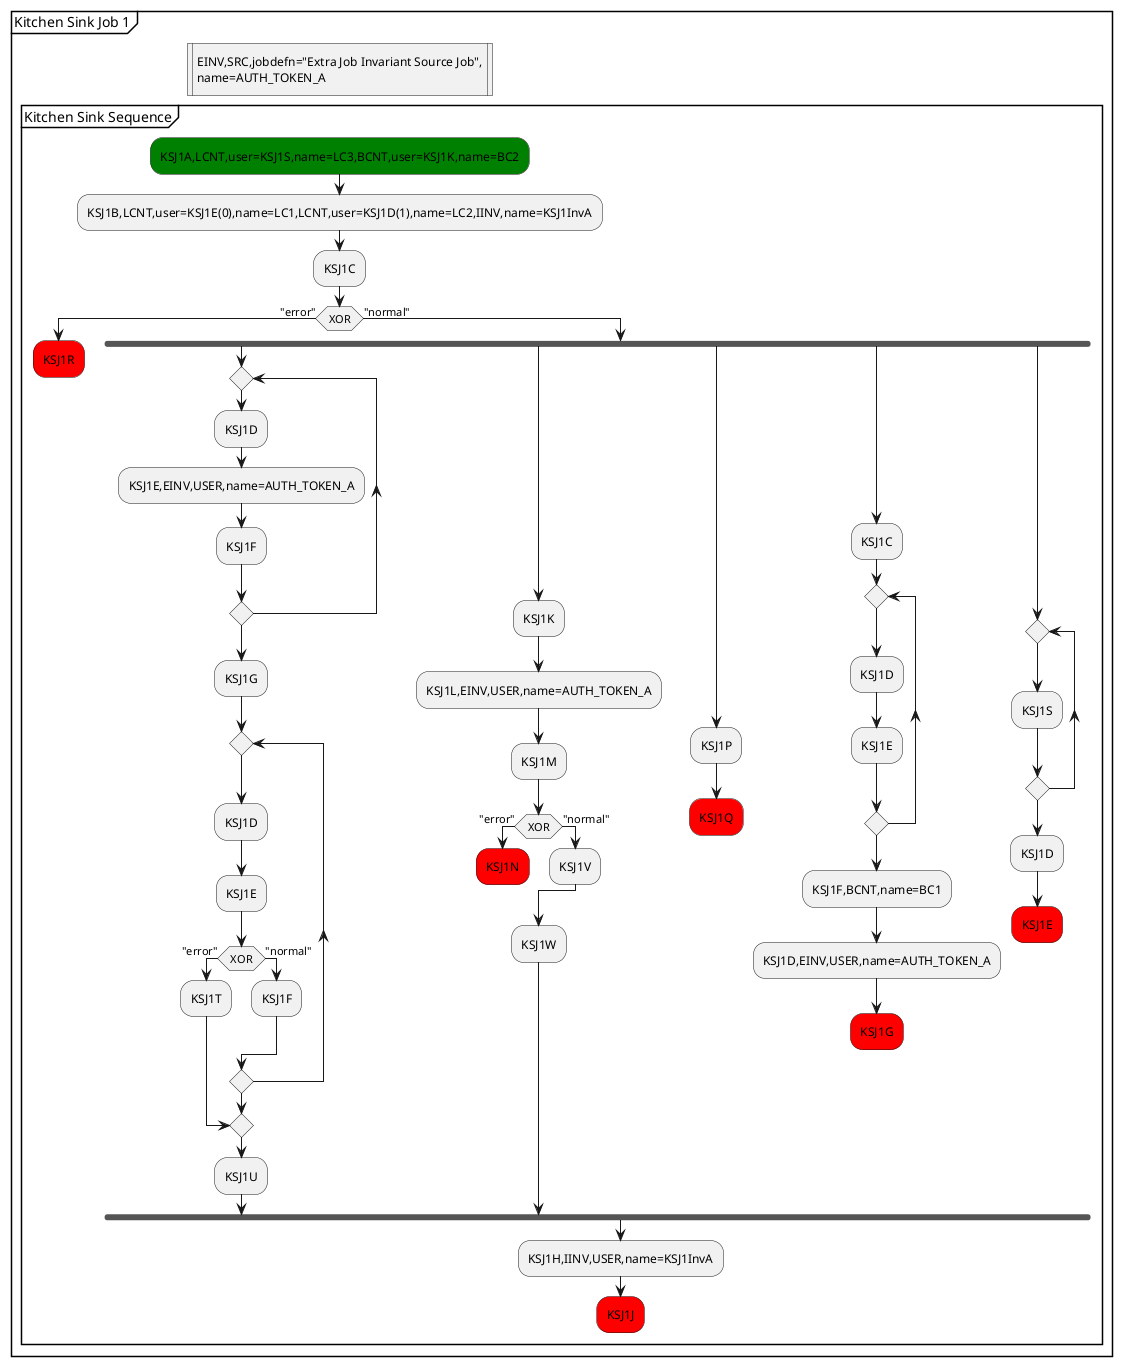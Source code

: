 @startuml

partition "Kitchen Sink Job 1" {
 :EINV,SRC,jobdefn="Extra Job Invariant Source Job",
 name=AUTH_TOKEN_A|
 detach
group "Kitchen Sink Sequence"

  #green:KSJ1A,LCNT,user=KSJ1S,name=LC3,BCNT,user=KSJ1K,name=BC2;
  :KSJ1B,LCNT,user=KSJ1E(0),name=LC1,LCNT,user=KSJ1D(1),name=LC2,IINV,name=KSJ1InvA;
  :KSJ1C;
  if (XOR) then ("error")
    #red:KSJ1R;
    detach
  else ("normal")
    fork
      repeat
        :KSJ1D;
        :KSJ1E,EINV,USER,name=AUTH_TOKEN_A;
        :KSJ1F;
      repeat while
      :KSJ1G;
      repeat
        :KSJ1D;
        :KSJ1E;
        if (XOR) then ("error")
          :KSJ1T;
          break
        else ("normal")
          :KSJ1F;
        endif
      repeat while
      :KSJ1U;
    fork again
      :KSJ1K;
      :KSJ1L,EINV,USER,name=AUTH_TOKEN_A;
      :KSJ1M;
      if (XOR) then ("error")
        #red:KSJ1N;
        detach
      else ("normal")
      :KSJ1V;  
      endif
      :KSJ1W;    
    fork again
      :KSJ1P;
      #red:KSJ1Q;
      detach
    fork again
      :KSJ1C;
      repeat
        :KSJ1D;
        :KSJ1E;
      repeat while
      :KSJ1F,BCNT,name=BC1;
      :KSJ1D,EINV,USER,name=AUTH_TOKEN_A;
      #red:KSJ1G;
      detach
    fork again
      repeat
        :KSJ1S;
      repeat while
      :KSJ1D;
      #red:KSJ1E;
      detach
    end fork
    :KSJ1H,IINV,USER,name=KSJ1InvA;
    #red:KSJ1J;
    detach
  endif
end group
}
@enduml